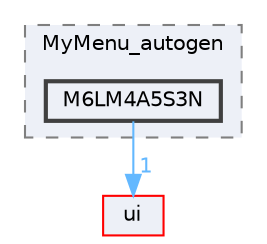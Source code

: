 digraph "M6LM4A5S3N"
{
 // LATEX_PDF_SIZE
  bgcolor="transparent";
  edge [fontname=Helvetica,fontsize=10,labelfontname=Helvetica,labelfontsize=10];
  node [fontname=Helvetica,fontsize=10,shape=box,height=0.2,width=0.4];
  compound=true
  subgraph clusterdir_b95884f1ed67fb9680f5c43f428c4d55 {
    graph [ bgcolor="#edf0f7", pencolor="grey50", label="MyMenu_autogen", fontname=Helvetica,fontsize=10 style="filled,dashed", URL="dir_b95884f1ed67fb9680f5c43f428c4d55.html",tooltip=""]
  dir_4e4ed609a166b74b6988ac5c98de02bf [label="M6LM4A5S3N", fillcolor="#edf0f7", color="grey25", style="filled,bold", URL="dir_4e4ed609a166b74b6988ac5c98de02bf.html",tooltip=""];
  }
  dir_1788f8309b1a812dcb800a185471cf6c [label="ui", fillcolor="#edf0f7", color="red", style="filled", URL="dir_1788f8309b1a812dcb800a185471cf6c.html",tooltip=""];
  dir_4e4ed609a166b74b6988ac5c98de02bf->dir_1788f8309b1a812dcb800a185471cf6c [headlabel="1", labeldistance=1.5 headhref="dir_000200_000351.html" href="dir_000200_000351.html" color="steelblue1" fontcolor="steelblue1"];
}

